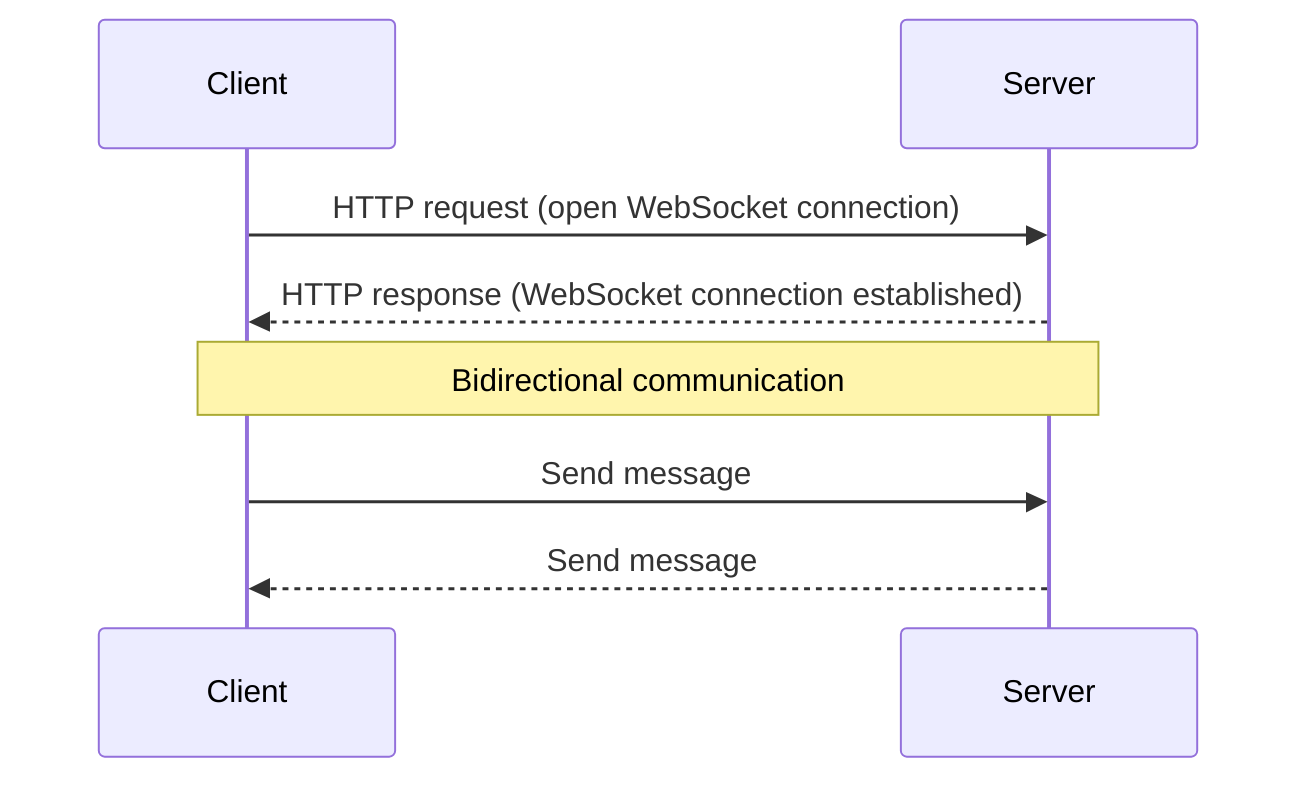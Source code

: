sequenceDiagram
  participant Client
  participant Server
  Client->>Server: HTTP request (open WebSocket connection)
  Server-->>Client: HTTP response (WebSocket connection established)
  Note over Client,Server: Bidirectional communication
  Client->>Server: Send message
  Server-->>Client: Send message